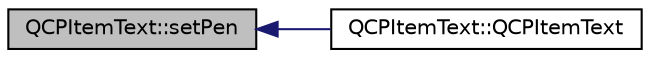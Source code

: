 digraph "QCPItemText::setPen"
{
  edge [fontname="Helvetica",fontsize="10",labelfontname="Helvetica",labelfontsize="10"];
  node [fontname="Helvetica",fontsize="10",shape=record];
  rankdir="LR";
  Node1 [label="QCPItemText::setPen",height=0.2,width=0.4,color="black", fillcolor="grey75", style="filled", fontcolor="black"];
  Node1 -> Node2 [dir="back",color="midnightblue",fontsize="10",style="solid",fontname="Helvetica"];
  Node2 [label="QCPItemText::QCPItemText",height=0.2,width=0.4,color="black", fillcolor="white", style="filled",URL="$class_q_c_p_item_text.html#a77ff96a2972a00872ff8f8c67143abbe"];
}
